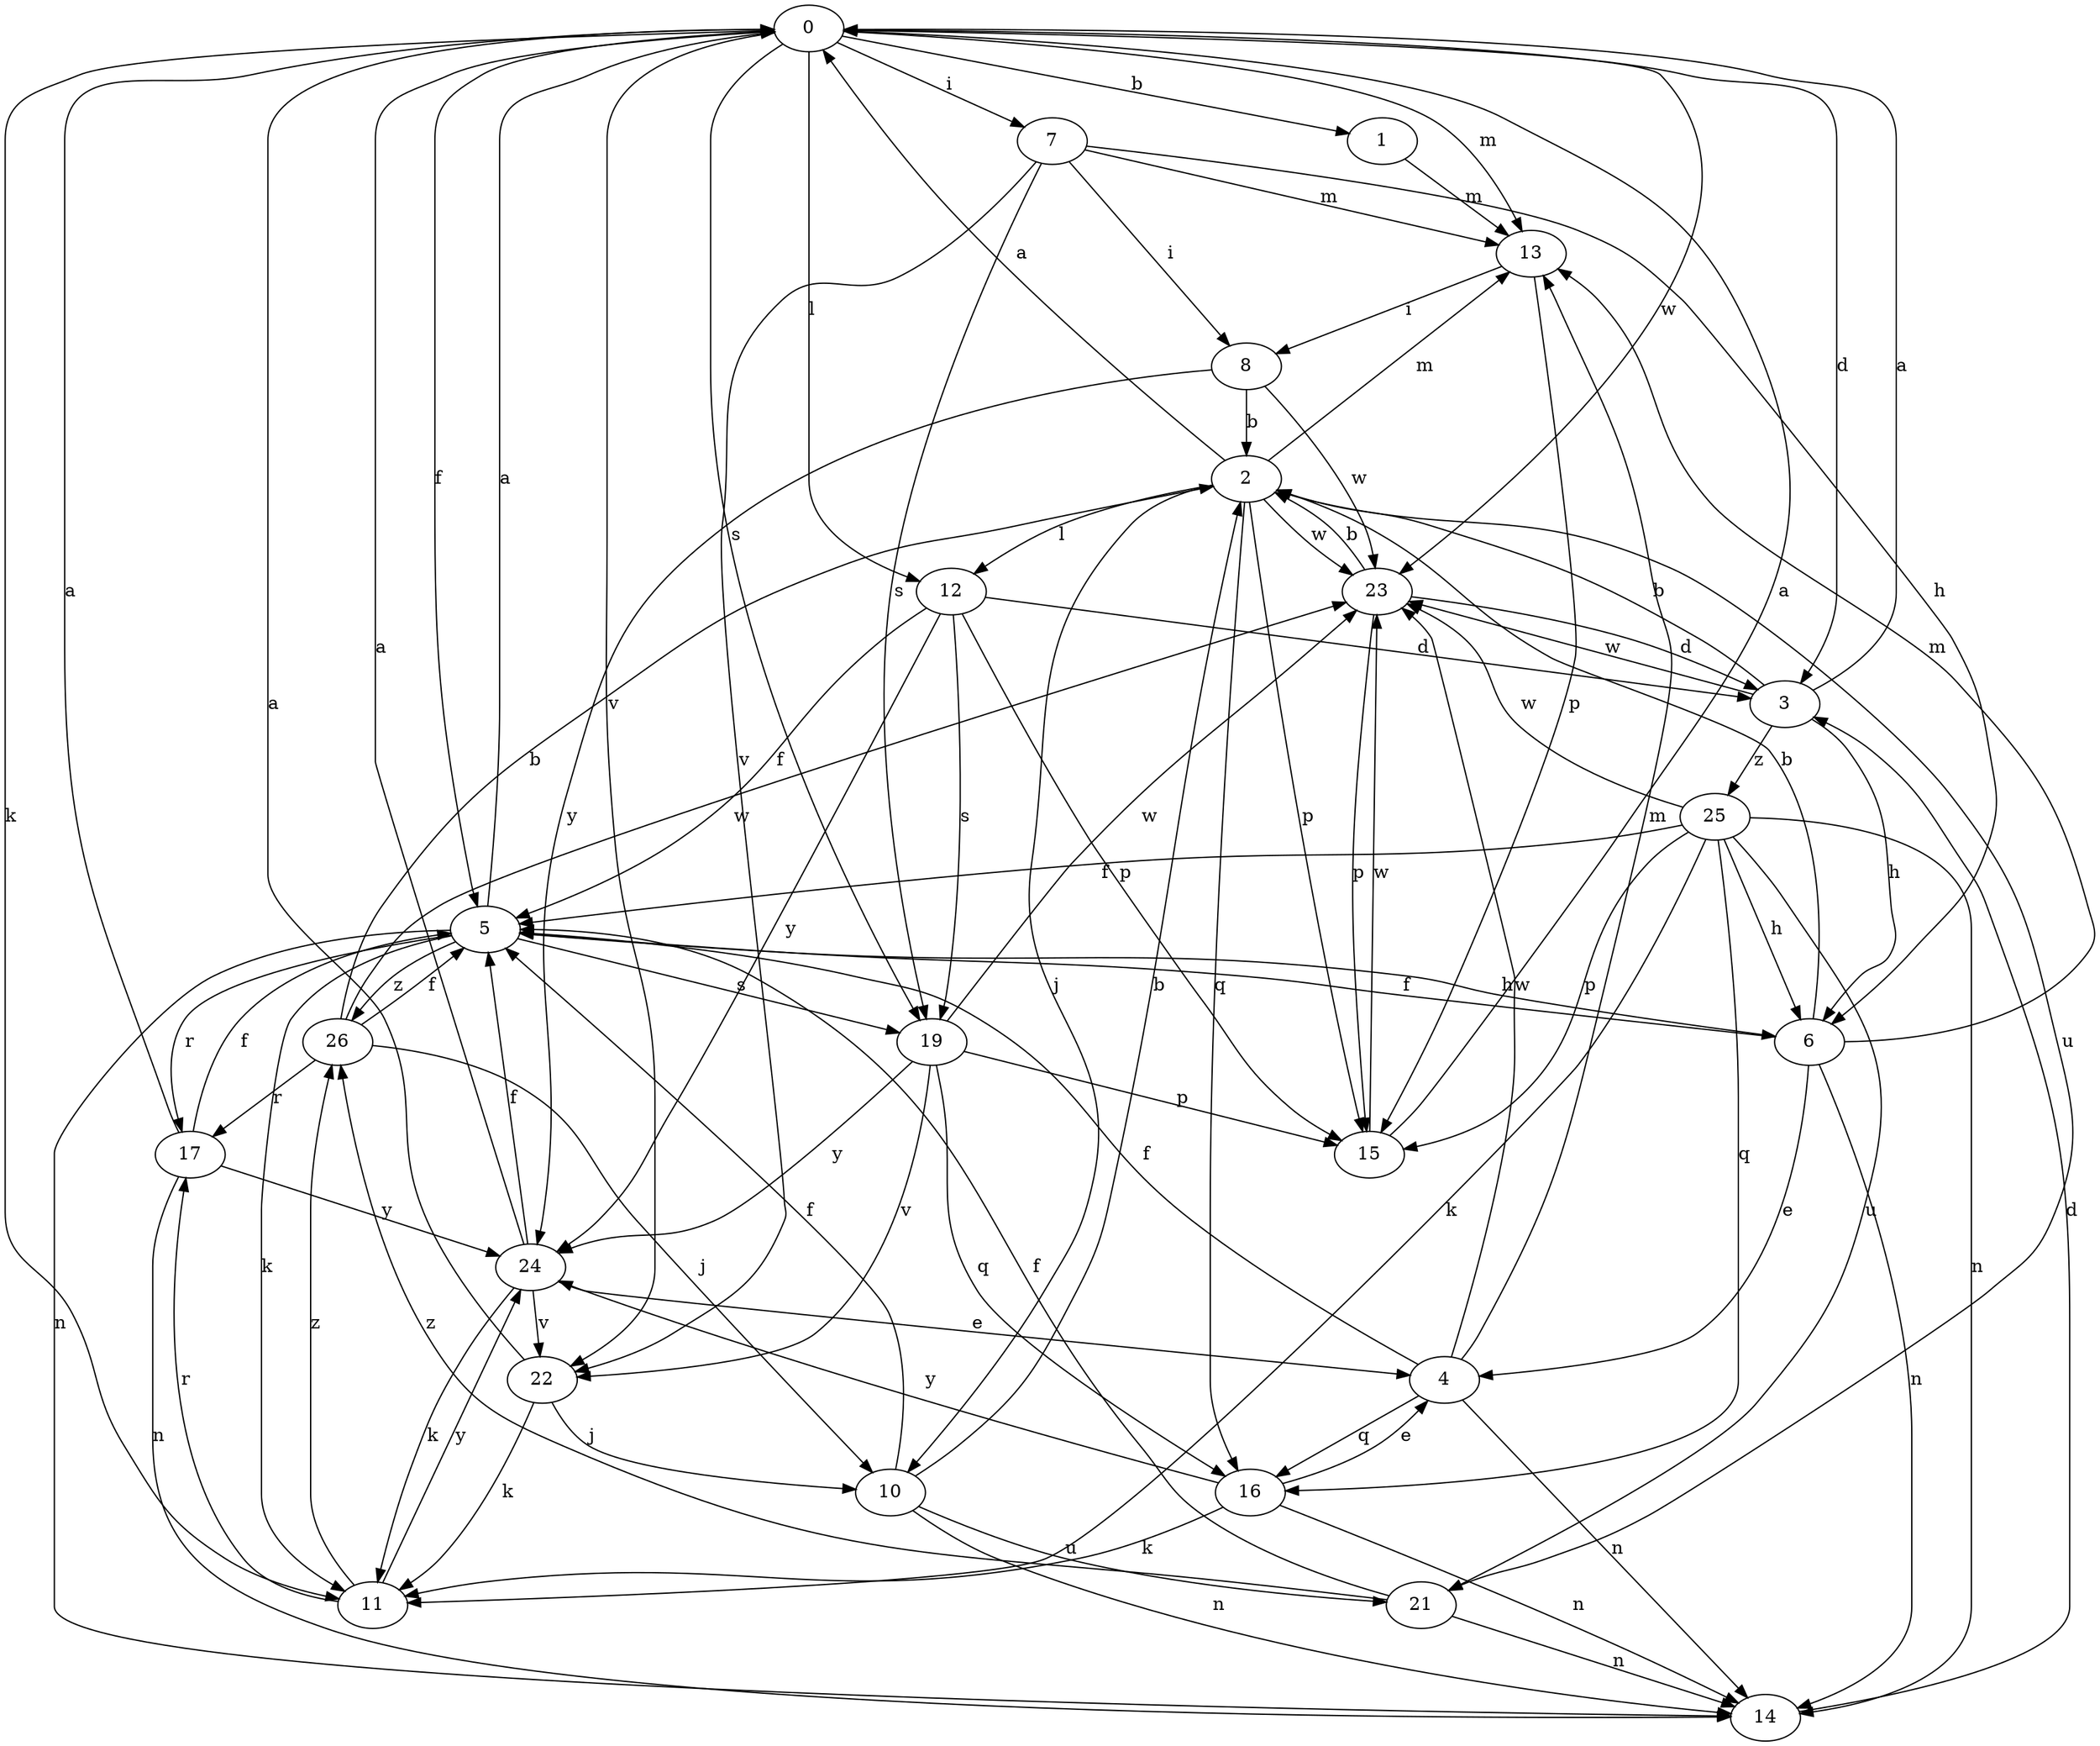 strict digraph  {
0;
1;
2;
3;
4;
5;
6;
7;
8;
10;
11;
12;
13;
14;
15;
16;
17;
19;
21;
22;
23;
24;
25;
26;
0 -> 1  [label=b];
0 -> 3  [label=d];
0 -> 5  [label=f];
0 -> 7  [label=i];
0 -> 11  [label=k];
0 -> 12  [label=l];
0 -> 13  [label=m];
0 -> 19  [label=s];
0 -> 22  [label=v];
0 -> 23  [label=w];
1 -> 13  [label=m];
2 -> 0  [label=a];
2 -> 10  [label=j];
2 -> 12  [label=l];
2 -> 13  [label=m];
2 -> 15  [label=p];
2 -> 16  [label=q];
2 -> 21  [label=u];
2 -> 23  [label=w];
3 -> 0  [label=a];
3 -> 2  [label=b];
3 -> 6  [label=h];
3 -> 23  [label=w];
3 -> 25  [label=z];
4 -> 5  [label=f];
4 -> 13  [label=m];
4 -> 14  [label=n];
4 -> 16  [label=q];
4 -> 23  [label=w];
5 -> 0  [label=a];
5 -> 6  [label=h];
5 -> 11  [label=k];
5 -> 14  [label=n];
5 -> 17  [label=r];
5 -> 19  [label=s];
5 -> 26  [label=z];
6 -> 2  [label=b];
6 -> 4  [label=e];
6 -> 5  [label=f];
6 -> 13  [label=m];
6 -> 14  [label=n];
7 -> 6  [label=h];
7 -> 8  [label=i];
7 -> 13  [label=m];
7 -> 19  [label=s];
7 -> 22  [label=v];
8 -> 2  [label=b];
8 -> 23  [label=w];
8 -> 24  [label=y];
10 -> 2  [label=b];
10 -> 5  [label=f];
10 -> 14  [label=n];
10 -> 21  [label=u];
11 -> 17  [label=r];
11 -> 24  [label=y];
11 -> 26  [label=z];
12 -> 3  [label=d];
12 -> 5  [label=f];
12 -> 15  [label=p];
12 -> 19  [label=s];
12 -> 24  [label=y];
13 -> 8  [label=i];
13 -> 15  [label=p];
14 -> 3  [label=d];
15 -> 0  [label=a];
15 -> 23  [label=w];
16 -> 4  [label=e];
16 -> 11  [label=k];
16 -> 14  [label=n];
16 -> 24  [label=y];
17 -> 0  [label=a];
17 -> 5  [label=f];
17 -> 14  [label=n];
17 -> 24  [label=y];
19 -> 15  [label=p];
19 -> 16  [label=q];
19 -> 22  [label=v];
19 -> 23  [label=w];
19 -> 24  [label=y];
21 -> 5  [label=f];
21 -> 14  [label=n];
21 -> 26  [label=z];
22 -> 0  [label=a];
22 -> 10  [label=j];
22 -> 11  [label=k];
23 -> 2  [label=b];
23 -> 3  [label=d];
23 -> 15  [label=p];
24 -> 0  [label=a];
24 -> 4  [label=e];
24 -> 5  [label=f];
24 -> 11  [label=k];
24 -> 22  [label=v];
25 -> 5  [label=f];
25 -> 6  [label=h];
25 -> 11  [label=k];
25 -> 14  [label=n];
25 -> 15  [label=p];
25 -> 16  [label=q];
25 -> 21  [label=u];
25 -> 23  [label=w];
26 -> 2  [label=b];
26 -> 5  [label=f];
26 -> 10  [label=j];
26 -> 17  [label=r];
26 -> 23  [label=w];
}
